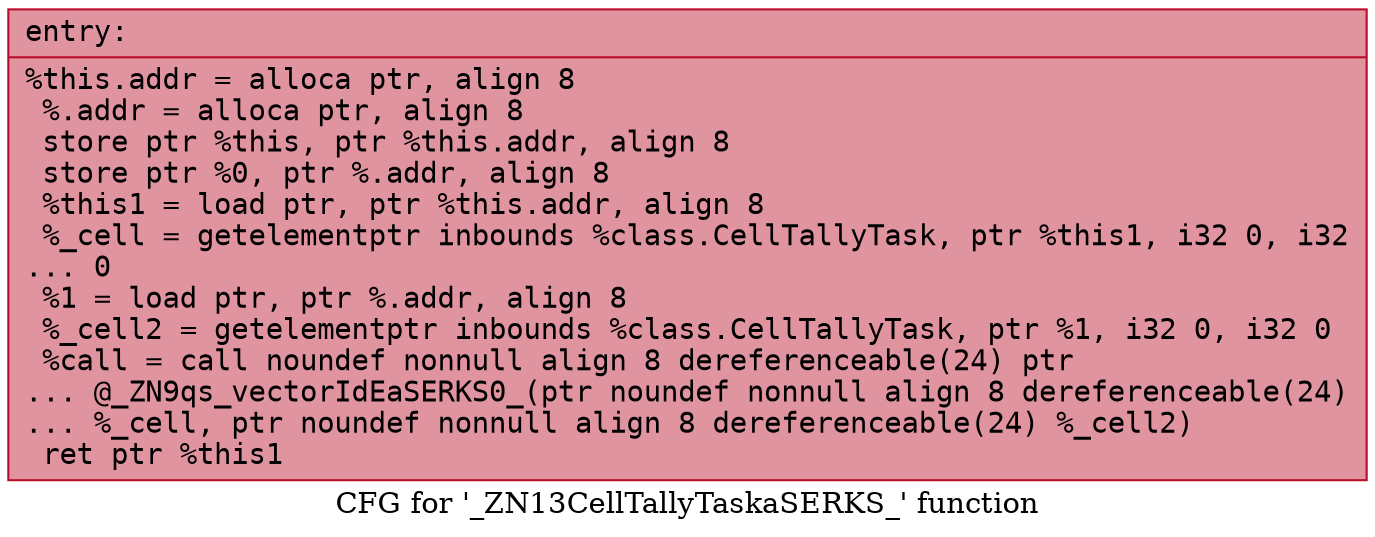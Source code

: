 digraph "CFG for '_ZN13CellTallyTaskaSERKS_' function" {
	label="CFG for '_ZN13CellTallyTaskaSERKS_' function";

	Node0x556c3c7e7890 [shape=record,color="#b70d28ff", style=filled, fillcolor="#b70d2870" fontname="Courier",label="{entry:\l|  %this.addr = alloca ptr, align 8\l  %.addr = alloca ptr, align 8\l  store ptr %this, ptr %this.addr, align 8\l  store ptr %0, ptr %.addr, align 8\l  %this1 = load ptr, ptr %this.addr, align 8\l  %_cell = getelementptr inbounds %class.CellTallyTask, ptr %this1, i32 0, i32\l... 0\l  %1 = load ptr, ptr %.addr, align 8\l  %_cell2 = getelementptr inbounds %class.CellTallyTask, ptr %1, i32 0, i32 0\l  %call = call noundef nonnull align 8 dereferenceable(24) ptr\l... @_ZN9qs_vectorIdEaSERKS0_(ptr noundef nonnull align 8 dereferenceable(24)\l... %_cell, ptr noundef nonnull align 8 dereferenceable(24) %_cell2)\l  ret ptr %this1\l}"];
}
